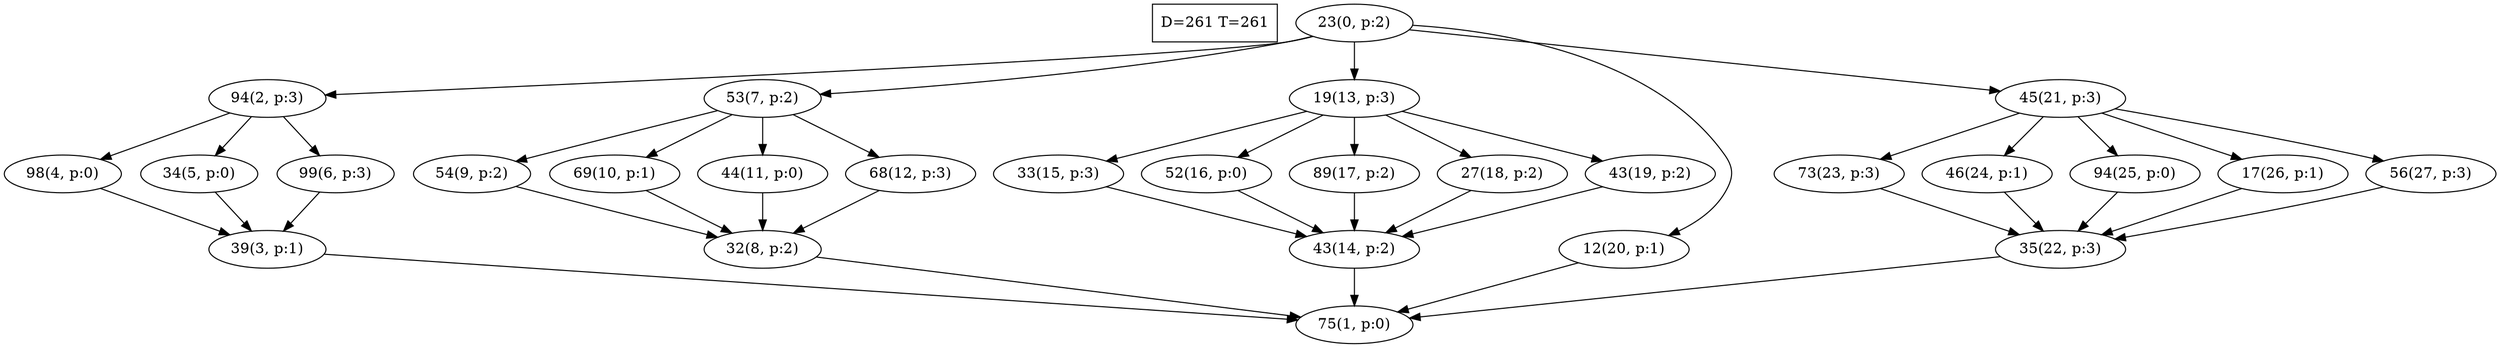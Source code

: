 digraph Task {
i [shape=box, label="D=261 T=261"]; 
0 [label="23(0, p:2)"];
1 [label="75(1, p:0)"];
2 [label="94(2, p:3)"];
3 [label="39(3, p:1)"];
4 [label="98(4, p:0)"];
5 [label="34(5, p:0)"];
6 [label="99(6, p:3)"];
7 [label="53(7, p:2)"];
8 [label="32(8, p:2)"];
9 [label="54(9, p:2)"];
10 [label="69(10, p:1)"];
11 [label="44(11, p:0)"];
12 [label="68(12, p:3)"];
13 [label="19(13, p:3)"];
14 [label="43(14, p:2)"];
15 [label="33(15, p:3)"];
16 [label="52(16, p:0)"];
17 [label="89(17, p:2)"];
18 [label="27(18, p:2)"];
19 [label="43(19, p:2)"];
20 [label="12(20, p:1)"];
21 [label="45(21, p:3)"];
22 [label="35(22, p:3)"];
23 [label="73(23, p:3)"];
24 [label="46(24, p:1)"];
25 [label="94(25, p:0)"];
26 [label="17(26, p:1)"];
27 [label="56(27, p:3)"];
0 -> 2;
0 -> 7;
0 -> 13;
0 -> 20;
0 -> 21;
2 -> 4;
2 -> 5;
2 -> 6;
3 -> 1;
4 -> 3;
5 -> 3;
6 -> 3;
7 -> 9;
7 -> 10;
7 -> 11;
7 -> 12;
8 -> 1;
9 -> 8;
10 -> 8;
11 -> 8;
12 -> 8;
13 -> 15;
13 -> 16;
13 -> 17;
13 -> 18;
13 -> 19;
14 -> 1;
15 -> 14;
16 -> 14;
17 -> 14;
18 -> 14;
19 -> 14;
20 -> 1;
21 -> 23;
21 -> 24;
21 -> 25;
21 -> 26;
21 -> 27;
22 -> 1;
23 -> 22;
24 -> 22;
25 -> 22;
26 -> 22;
27 -> 22;
}